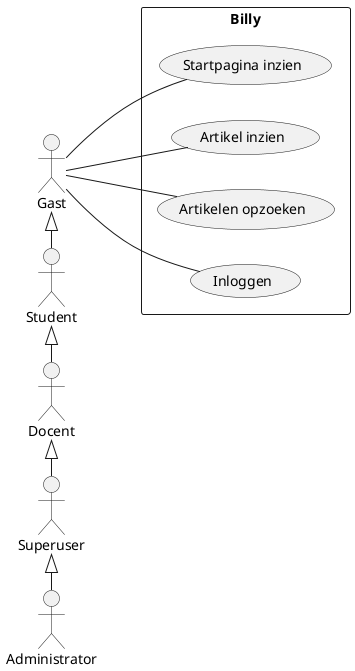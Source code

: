 @startuml

left to right direction

rectangle Billy {
  usecase "Startpagina inzien" as UC1
  usecase "Artikel inzien" as UC2
  usecase "Artikelen opzoeken" as UC3
  usecase "Inloggen" as UC4
}

actor Gast as g
actor Student as s
actor Docent as d
actor Superuser as su
actor Administrator as a

g -right- UC1
g -right- UC2
g <|-right- s
g -- UC3
g -- UC4
s <|-right- d
d <|-right- su
su <|-right- a

@enduml
